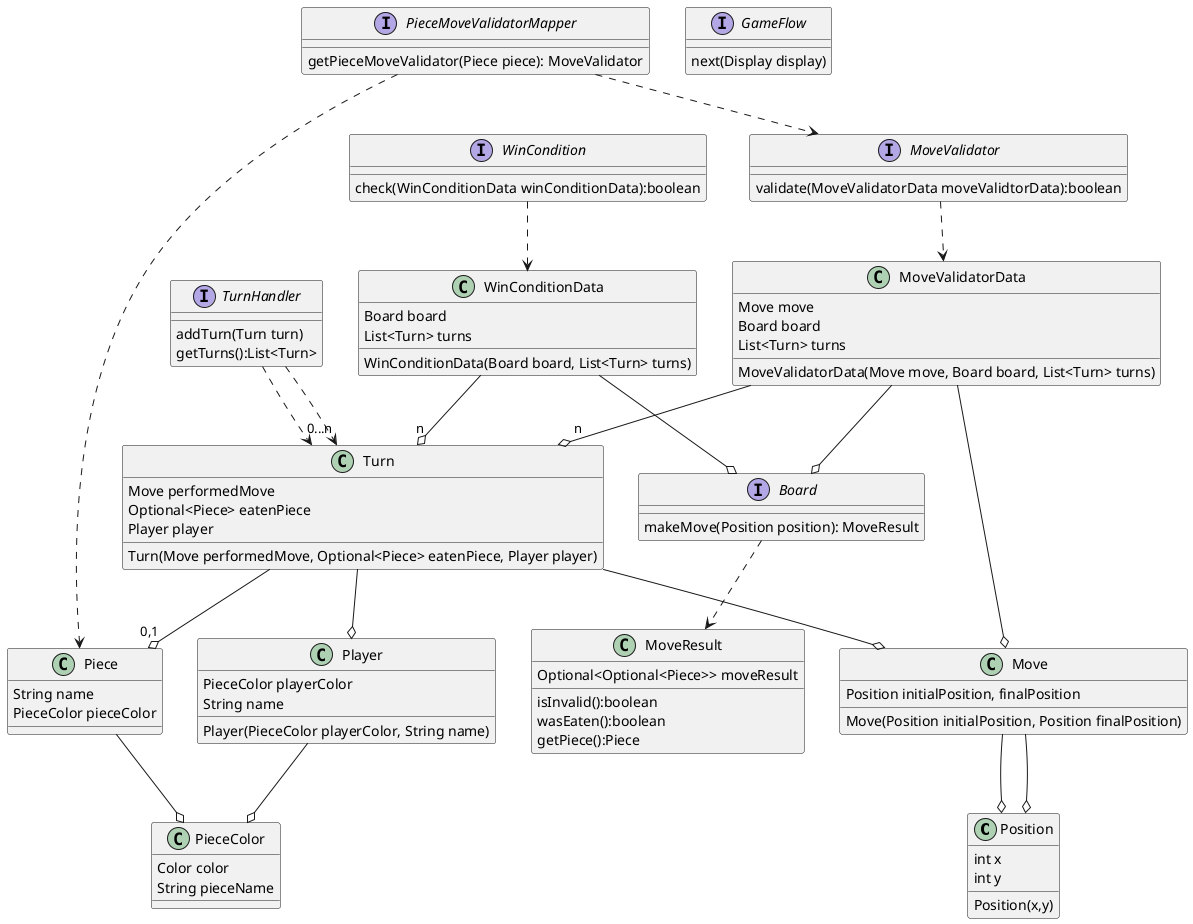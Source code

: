 @startuml Chess

class Position
Position : int x
Position : int y
' Methods
Position : Position(x,y)

class Move
Move : Position initialPosition, finalPosition
' Methods
Move : Move(Position initialPosition, Position finalPosition)
' Relationships
Move --o Position
Move --o Position

class MoveValidatorData
MoveValidatorData : Move move
MoveValidatorData : Board board
MoveValidatorData : List<Turn> turns
' Methods
MoveValidatorData : MoveValidatorData(Move move, Board board, List<Turn> turns)
' Relationships
MoveValidatorData --o Move
MoveValidatorData --o Board
MoveValidatorData --o "n" Turn

class WinConditionData
WinConditionData : Board board
WinConditionData : List<Turn> turns
' Methods
WinConditionData : WinConditionData(Board board, List<Turn> turns)
' Relationships
WinConditionData --o Board
WinConditionData --o "n" Turn

class Turn
Turn : Move performedMove
Turn : Optional<Piece> eatenPiece
Turn : Player player
' Methods
Turn : Turn(Move performedMove, Optional<Piece> eatenPiece, Player player)
' Relationships
Turn --o Move
Turn --o "0,1" Piece
Turn --o Player

class Player
Player : PieceColor playerColor
Player : String name
' Methods
Player : Player(PieceColor playerColor, String name)
' Relationships
Player --o PieceColor

class PieceColor
PieceColor : Color color
PieceColor : String pieceName

class Piece
Piece : String name
Piece : PieceColor pieceColor
' Relationships
Piece --o PieceColor

' No me gusta, cambiar
class MoveResult
MoveResult : Optional<Optional<Piece>> moveResult
MoveResult : isInvalid():boolean
MoveResult : wasEaten():boolean
MoveResult : getPiece():Piece

interface MoveValidator
MoveValidator : validate(MoveValidatorData moveValidtorData):boolean
' Relationships
MoveValidator ..> MoveValidatorData

' Piece Handler
interface Board
Board : makeMove(Position position): MoveResult
' Relationships
Board ..> MoveResult

interface WinCondition
WinCondition : check(WinConditionData winConditionData):boolean
' Relationships
WinCondition ..> WinConditionData

interface PieceMoveValidatorMapper
PieceMoveValidatorMapper : getPieceMoveValidator(Piece piece): MoveValidator
' Relationships
PieceMoveValidatorMapper ..> Piece
PieceMoveValidatorMapper ..> MoveValidator

interface TurnHandler
TurnHandler : addTurn(Turn turn)
TurnHandler : getTurns():List<Turn>
' Relationships
TurnHandler ..> Turn
TurnHandler ..> "0...n" Turn

interface GameFlow
GameFlow : next(Display display)
' Las win conditions siempre van a usar WinConditionData y nunca va a cambiar. Pasar un puntero pero que no lo pueda editar maybe mejor?
' MoveValidatorData los mismo ue arriba peeero el move si cambia entonces eso si pasar por el metodo?
@enduml
